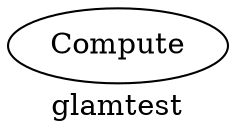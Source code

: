 digraph add {
  1 [label="Compute",data_type=float,distance=1,operation=add,length=16,dependency=RAW]
  module_name="add"
  function_name="float_add"
  label="glamtest"
}
